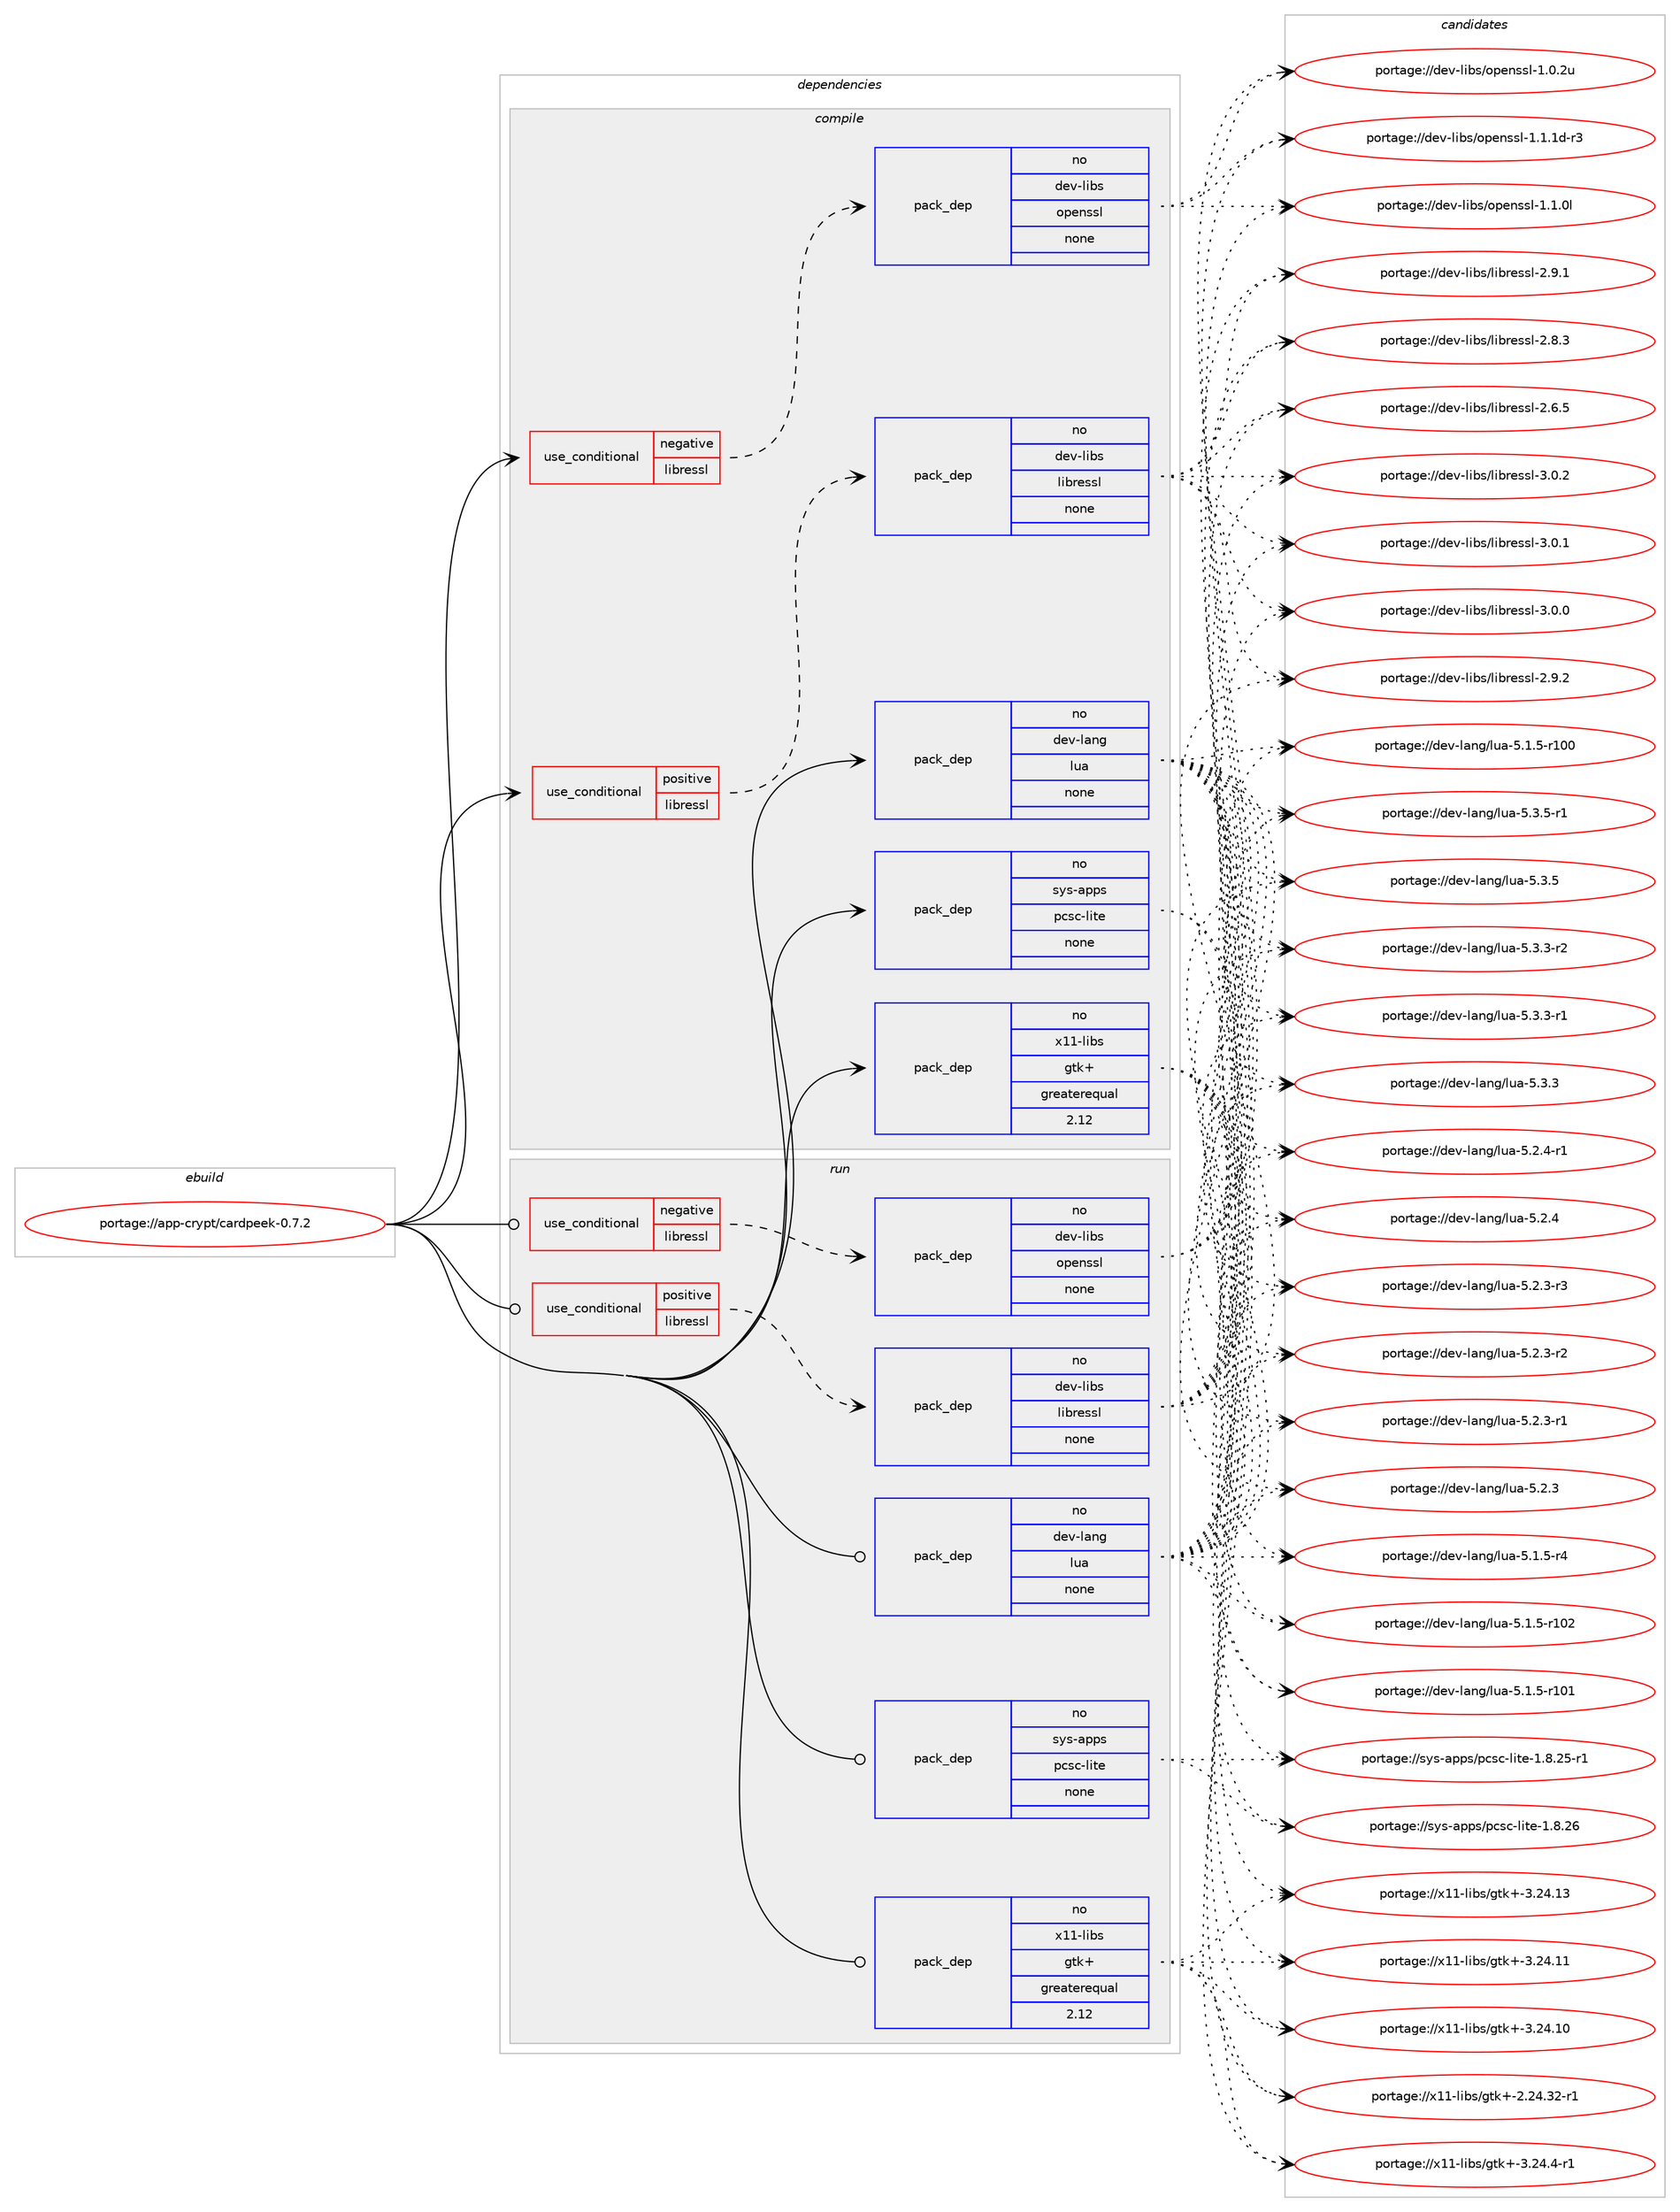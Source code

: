 digraph prolog {

# *************
# Graph options
# *************

newrank=true;
concentrate=true;
compound=true;
graph [rankdir=LR,fontname=Helvetica,fontsize=10,ranksep=1.5];#, ranksep=2.5, nodesep=0.2];
edge  [arrowhead=vee];
node  [fontname=Helvetica,fontsize=10];

# **********
# The ebuild
# **********

subgraph cluster_leftcol {
color=gray;
label=<<i>ebuild</i>>;
id [label="portage://app-crypt/cardpeek-0.7.2", color=red, width=4, href="../app-crypt/cardpeek-0.7.2.svg"];
}

# ****************
# The dependencies
# ****************

subgraph cluster_midcol {
color=gray;
label=<<i>dependencies</i>>;
subgraph cluster_compile {
fillcolor="#eeeeee";
style=filled;
label=<<i>compile</i>>;
subgraph cond151719 {
dependency643904 [label=<<TABLE BORDER="0" CELLBORDER="1" CELLSPACING="0" CELLPADDING="4"><TR><TD ROWSPAN="3" CELLPADDING="10">use_conditional</TD></TR><TR><TD>negative</TD></TR><TR><TD>libressl</TD></TR></TABLE>>, shape=none, color=red];
subgraph pack483619 {
dependency643905 [label=<<TABLE BORDER="0" CELLBORDER="1" CELLSPACING="0" CELLPADDING="4" WIDTH="220"><TR><TD ROWSPAN="6" CELLPADDING="30">pack_dep</TD></TR><TR><TD WIDTH="110">no</TD></TR><TR><TD>dev-libs</TD></TR><TR><TD>openssl</TD></TR><TR><TD>none</TD></TR><TR><TD></TD></TR></TABLE>>, shape=none, color=blue];
}
dependency643904:e -> dependency643905:w [weight=20,style="dashed",arrowhead="vee"];
}
id:e -> dependency643904:w [weight=20,style="solid",arrowhead="vee"];
subgraph cond151720 {
dependency643906 [label=<<TABLE BORDER="0" CELLBORDER="1" CELLSPACING="0" CELLPADDING="4"><TR><TD ROWSPAN="3" CELLPADDING="10">use_conditional</TD></TR><TR><TD>positive</TD></TR><TR><TD>libressl</TD></TR></TABLE>>, shape=none, color=red];
subgraph pack483620 {
dependency643907 [label=<<TABLE BORDER="0" CELLBORDER="1" CELLSPACING="0" CELLPADDING="4" WIDTH="220"><TR><TD ROWSPAN="6" CELLPADDING="30">pack_dep</TD></TR><TR><TD WIDTH="110">no</TD></TR><TR><TD>dev-libs</TD></TR><TR><TD>libressl</TD></TR><TR><TD>none</TD></TR><TR><TD></TD></TR></TABLE>>, shape=none, color=blue];
}
dependency643906:e -> dependency643907:w [weight=20,style="dashed",arrowhead="vee"];
}
id:e -> dependency643906:w [weight=20,style="solid",arrowhead="vee"];
subgraph pack483621 {
dependency643908 [label=<<TABLE BORDER="0" CELLBORDER="1" CELLSPACING="0" CELLPADDING="4" WIDTH="220"><TR><TD ROWSPAN="6" CELLPADDING="30">pack_dep</TD></TR><TR><TD WIDTH="110">no</TD></TR><TR><TD>dev-lang</TD></TR><TR><TD>lua</TD></TR><TR><TD>none</TD></TR><TR><TD></TD></TR></TABLE>>, shape=none, color=blue];
}
id:e -> dependency643908:w [weight=20,style="solid",arrowhead="vee"];
subgraph pack483622 {
dependency643909 [label=<<TABLE BORDER="0" CELLBORDER="1" CELLSPACING="0" CELLPADDING="4" WIDTH="220"><TR><TD ROWSPAN="6" CELLPADDING="30">pack_dep</TD></TR><TR><TD WIDTH="110">no</TD></TR><TR><TD>sys-apps</TD></TR><TR><TD>pcsc-lite</TD></TR><TR><TD>none</TD></TR><TR><TD></TD></TR></TABLE>>, shape=none, color=blue];
}
id:e -> dependency643909:w [weight=20,style="solid",arrowhead="vee"];
subgraph pack483623 {
dependency643910 [label=<<TABLE BORDER="0" CELLBORDER="1" CELLSPACING="0" CELLPADDING="4" WIDTH="220"><TR><TD ROWSPAN="6" CELLPADDING="30">pack_dep</TD></TR><TR><TD WIDTH="110">no</TD></TR><TR><TD>x11-libs</TD></TR><TR><TD>gtk+</TD></TR><TR><TD>greaterequal</TD></TR><TR><TD>2.12</TD></TR></TABLE>>, shape=none, color=blue];
}
id:e -> dependency643910:w [weight=20,style="solid",arrowhead="vee"];
}
subgraph cluster_compileandrun {
fillcolor="#eeeeee";
style=filled;
label=<<i>compile and run</i>>;
}
subgraph cluster_run {
fillcolor="#eeeeee";
style=filled;
label=<<i>run</i>>;
subgraph cond151721 {
dependency643911 [label=<<TABLE BORDER="0" CELLBORDER="1" CELLSPACING="0" CELLPADDING="4"><TR><TD ROWSPAN="3" CELLPADDING="10">use_conditional</TD></TR><TR><TD>negative</TD></TR><TR><TD>libressl</TD></TR></TABLE>>, shape=none, color=red];
subgraph pack483624 {
dependency643912 [label=<<TABLE BORDER="0" CELLBORDER="1" CELLSPACING="0" CELLPADDING="4" WIDTH="220"><TR><TD ROWSPAN="6" CELLPADDING="30">pack_dep</TD></TR><TR><TD WIDTH="110">no</TD></TR><TR><TD>dev-libs</TD></TR><TR><TD>openssl</TD></TR><TR><TD>none</TD></TR><TR><TD></TD></TR></TABLE>>, shape=none, color=blue];
}
dependency643911:e -> dependency643912:w [weight=20,style="dashed",arrowhead="vee"];
}
id:e -> dependency643911:w [weight=20,style="solid",arrowhead="odot"];
subgraph cond151722 {
dependency643913 [label=<<TABLE BORDER="0" CELLBORDER="1" CELLSPACING="0" CELLPADDING="4"><TR><TD ROWSPAN="3" CELLPADDING="10">use_conditional</TD></TR><TR><TD>positive</TD></TR><TR><TD>libressl</TD></TR></TABLE>>, shape=none, color=red];
subgraph pack483625 {
dependency643914 [label=<<TABLE BORDER="0" CELLBORDER="1" CELLSPACING="0" CELLPADDING="4" WIDTH="220"><TR><TD ROWSPAN="6" CELLPADDING="30">pack_dep</TD></TR><TR><TD WIDTH="110">no</TD></TR><TR><TD>dev-libs</TD></TR><TR><TD>libressl</TD></TR><TR><TD>none</TD></TR><TR><TD></TD></TR></TABLE>>, shape=none, color=blue];
}
dependency643913:e -> dependency643914:w [weight=20,style="dashed",arrowhead="vee"];
}
id:e -> dependency643913:w [weight=20,style="solid",arrowhead="odot"];
subgraph pack483626 {
dependency643915 [label=<<TABLE BORDER="0" CELLBORDER="1" CELLSPACING="0" CELLPADDING="4" WIDTH="220"><TR><TD ROWSPAN="6" CELLPADDING="30">pack_dep</TD></TR><TR><TD WIDTH="110">no</TD></TR><TR><TD>dev-lang</TD></TR><TR><TD>lua</TD></TR><TR><TD>none</TD></TR><TR><TD></TD></TR></TABLE>>, shape=none, color=blue];
}
id:e -> dependency643915:w [weight=20,style="solid",arrowhead="odot"];
subgraph pack483627 {
dependency643916 [label=<<TABLE BORDER="0" CELLBORDER="1" CELLSPACING="0" CELLPADDING="4" WIDTH="220"><TR><TD ROWSPAN="6" CELLPADDING="30">pack_dep</TD></TR><TR><TD WIDTH="110">no</TD></TR><TR><TD>sys-apps</TD></TR><TR><TD>pcsc-lite</TD></TR><TR><TD>none</TD></TR><TR><TD></TD></TR></TABLE>>, shape=none, color=blue];
}
id:e -> dependency643916:w [weight=20,style="solid",arrowhead="odot"];
subgraph pack483628 {
dependency643917 [label=<<TABLE BORDER="0" CELLBORDER="1" CELLSPACING="0" CELLPADDING="4" WIDTH="220"><TR><TD ROWSPAN="6" CELLPADDING="30">pack_dep</TD></TR><TR><TD WIDTH="110">no</TD></TR><TR><TD>x11-libs</TD></TR><TR><TD>gtk+</TD></TR><TR><TD>greaterequal</TD></TR><TR><TD>2.12</TD></TR></TABLE>>, shape=none, color=blue];
}
id:e -> dependency643917:w [weight=20,style="solid",arrowhead="odot"];
}
}

# **************
# The candidates
# **************

subgraph cluster_choices {
rank=same;
color=gray;
label=<<i>candidates</i>>;

subgraph choice483619 {
color=black;
nodesep=1;
choice1001011184510810598115471111121011101151151084549464946491004511451 [label="portage://dev-libs/openssl-1.1.1d-r3", color=red, width=4,href="../dev-libs/openssl-1.1.1d-r3.svg"];
choice100101118451081059811547111112101110115115108454946494648108 [label="portage://dev-libs/openssl-1.1.0l", color=red, width=4,href="../dev-libs/openssl-1.1.0l.svg"];
choice100101118451081059811547111112101110115115108454946484650117 [label="portage://dev-libs/openssl-1.0.2u", color=red, width=4,href="../dev-libs/openssl-1.0.2u.svg"];
dependency643905:e -> choice1001011184510810598115471111121011101151151084549464946491004511451:w [style=dotted,weight="100"];
dependency643905:e -> choice100101118451081059811547111112101110115115108454946494648108:w [style=dotted,weight="100"];
dependency643905:e -> choice100101118451081059811547111112101110115115108454946484650117:w [style=dotted,weight="100"];
}
subgraph choice483620 {
color=black;
nodesep=1;
choice10010111845108105981154710810598114101115115108455146484650 [label="portage://dev-libs/libressl-3.0.2", color=red, width=4,href="../dev-libs/libressl-3.0.2.svg"];
choice10010111845108105981154710810598114101115115108455146484649 [label="portage://dev-libs/libressl-3.0.1", color=red, width=4,href="../dev-libs/libressl-3.0.1.svg"];
choice10010111845108105981154710810598114101115115108455146484648 [label="portage://dev-libs/libressl-3.0.0", color=red, width=4,href="../dev-libs/libressl-3.0.0.svg"];
choice10010111845108105981154710810598114101115115108455046574650 [label="portage://dev-libs/libressl-2.9.2", color=red, width=4,href="../dev-libs/libressl-2.9.2.svg"];
choice10010111845108105981154710810598114101115115108455046574649 [label="portage://dev-libs/libressl-2.9.1", color=red, width=4,href="../dev-libs/libressl-2.9.1.svg"];
choice10010111845108105981154710810598114101115115108455046564651 [label="portage://dev-libs/libressl-2.8.3", color=red, width=4,href="../dev-libs/libressl-2.8.3.svg"];
choice10010111845108105981154710810598114101115115108455046544653 [label="portage://dev-libs/libressl-2.6.5", color=red, width=4,href="../dev-libs/libressl-2.6.5.svg"];
dependency643907:e -> choice10010111845108105981154710810598114101115115108455146484650:w [style=dotted,weight="100"];
dependency643907:e -> choice10010111845108105981154710810598114101115115108455146484649:w [style=dotted,weight="100"];
dependency643907:e -> choice10010111845108105981154710810598114101115115108455146484648:w [style=dotted,weight="100"];
dependency643907:e -> choice10010111845108105981154710810598114101115115108455046574650:w [style=dotted,weight="100"];
dependency643907:e -> choice10010111845108105981154710810598114101115115108455046574649:w [style=dotted,weight="100"];
dependency643907:e -> choice10010111845108105981154710810598114101115115108455046564651:w [style=dotted,weight="100"];
dependency643907:e -> choice10010111845108105981154710810598114101115115108455046544653:w [style=dotted,weight="100"];
}
subgraph choice483621 {
color=black;
nodesep=1;
choice100101118451089711010347108117974553465146534511449 [label="portage://dev-lang/lua-5.3.5-r1", color=red, width=4,href="../dev-lang/lua-5.3.5-r1.svg"];
choice10010111845108971101034710811797455346514653 [label="portage://dev-lang/lua-5.3.5", color=red, width=4,href="../dev-lang/lua-5.3.5.svg"];
choice100101118451089711010347108117974553465146514511450 [label="portage://dev-lang/lua-5.3.3-r2", color=red, width=4,href="../dev-lang/lua-5.3.3-r2.svg"];
choice100101118451089711010347108117974553465146514511449 [label="portage://dev-lang/lua-5.3.3-r1", color=red, width=4,href="../dev-lang/lua-5.3.3-r1.svg"];
choice10010111845108971101034710811797455346514651 [label="portage://dev-lang/lua-5.3.3", color=red, width=4,href="../dev-lang/lua-5.3.3.svg"];
choice100101118451089711010347108117974553465046524511449 [label="portage://dev-lang/lua-5.2.4-r1", color=red, width=4,href="../dev-lang/lua-5.2.4-r1.svg"];
choice10010111845108971101034710811797455346504652 [label="portage://dev-lang/lua-5.2.4", color=red, width=4,href="../dev-lang/lua-5.2.4.svg"];
choice100101118451089711010347108117974553465046514511451 [label="portage://dev-lang/lua-5.2.3-r3", color=red, width=4,href="../dev-lang/lua-5.2.3-r3.svg"];
choice100101118451089711010347108117974553465046514511450 [label="portage://dev-lang/lua-5.2.3-r2", color=red, width=4,href="../dev-lang/lua-5.2.3-r2.svg"];
choice100101118451089711010347108117974553465046514511449 [label="portage://dev-lang/lua-5.2.3-r1", color=red, width=4,href="../dev-lang/lua-5.2.3-r1.svg"];
choice10010111845108971101034710811797455346504651 [label="portage://dev-lang/lua-5.2.3", color=red, width=4,href="../dev-lang/lua-5.2.3.svg"];
choice100101118451089711010347108117974553464946534511452 [label="portage://dev-lang/lua-5.1.5-r4", color=red, width=4,href="../dev-lang/lua-5.1.5-r4.svg"];
choice1001011184510897110103471081179745534649465345114494850 [label="portage://dev-lang/lua-5.1.5-r102", color=red, width=4,href="../dev-lang/lua-5.1.5-r102.svg"];
choice1001011184510897110103471081179745534649465345114494849 [label="portage://dev-lang/lua-5.1.5-r101", color=red, width=4,href="../dev-lang/lua-5.1.5-r101.svg"];
choice1001011184510897110103471081179745534649465345114494848 [label="portage://dev-lang/lua-5.1.5-r100", color=red, width=4,href="../dev-lang/lua-5.1.5-r100.svg"];
dependency643908:e -> choice100101118451089711010347108117974553465146534511449:w [style=dotted,weight="100"];
dependency643908:e -> choice10010111845108971101034710811797455346514653:w [style=dotted,weight="100"];
dependency643908:e -> choice100101118451089711010347108117974553465146514511450:w [style=dotted,weight="100"];
dependency643908:e -> choice100101118451089711010347108117974553465146514511449:w [style=dotted,weight="100"];
dependency643908:e -> choice10010111845108971101034710811797455346514651:w [style=dotted,weight="100"];
dependency643908:e -> choice100101118451089711010347108117974553465046524511449:w [style=dotted,weight="100"];
dependency643908:e -> choice10010111845108971101034710811797455346504652:w [style=dotted,weight="100"];
dependency643908:e -> choice100101118451089711010347108117974553465046514511451:w [style=dotted,weight="100"];
dependency643908:e -> choice100101118451089711010347108117974553465046514511450:w [style=dotted,weight="100"];
dependency643908:e -> choice100101118451089711010347108117974553465046514511449:w [style=dotted,weight="100"];
dependency643908:e -> choice10010111845108971101034710811797455346504651:w [style=dotted,weight="100"];
dependency643908:e -> choice100101118451089711010347108117974553464946534511452:w [style=dotted,weight="100"];
dependency643908:e -> choice1001011184510897110103471081179745534649465345114494850:w [style=dotted,weight="100"];
dependency643908:e -> choice1001011184510897110103471081179745534649465345114494849:w [style=dotted,weight="100"];
dependency643908:e -> choice1001011184510897110103471081179745534649465345114494848:w [style=dotted,weight="100"];
}
subgraph choice483622 {
color=black;
nodesep=1;
choice11512111545971121121154711299115994510810511610145494656465054 [label="portage://sys-apps/pcsc-lite-1.8.26", color=red, width=4,href="../sys-apps/pcsc-lite-1.8.26.svg"];
choice115121115459711211211547112991159945108105116101454946564650534511449 [label="portage://sys-apps/pcsc-lite-1.8.25-r1", color=red, width=4,href="../sys-apps/pcsc-lite-1.8.25-r1.svg"];
dependency643909:e -> choice11512111545971121121154711299115994510810511610145494656465054:w [style=dotted,weight="100"];
dependency643909:e -> choice115121115459711211211547112991159945108105116101454946564650534511449:w [style=dotted,weight="100"];
}
subgraph choice483623 {
color=black;
nodesep=1;
choice120494945108105981154710311610743455146505246524511449 [label="portage://x11-libs/gtk+-3.24.4-r1", color=red, width=4,href="../x11-libs/gtk+-3.24.4-r1.svg"];
choice1204949451081059811547103116107434551465052464951 [label="portage://x11-libs/gtk+-3.24.13", color=red, width=4,href="../x11-libs/gtk+-3.24.13.svg"];
choice1204949451081059811547103116107434551465052464949 [label="portage://x11-libs/gtk+-3.24.11", color=red, width=4,href="../x11-libs/gtk+-3.24.11.svg"];
choice1204949451081059811547103116107434551465052464948 [label="portage://x11-libs/gtk+-3.24.10", color=red, width=4,href="../x11-libs/gtk+-3.24.10.svg"];
choice12049494510810598115471031161074345504650524651504511449 [label="portage://x11-libs/gtk+-2.24.32-r1", color=red, width=4,href="../x11-libs/gtk+-2.24.32-r1.svg"];
dependency643910:e -> choice120494945108105981154710311610743455146505246524511449:w [style=dotted,weight="100"];
dependency643910:e -> choice1204949451081059811547103116107434551465052464951:w [style=dotted,weight="100"];
dependency643910:e -> choice1204949451081059811547103116107434551465052464949:w [style=dotted,weight="100"];
dependency643910:e -> choice1204949451081059811547103116107434551465052464948:w [style=dotted,weight="100"];
dependency643910:e -> choice12049494510810598115471031161074345504650524651504511449:w [style=dotted,weight="100"];
}
subgraph choice483624 {
color=black;
nodesep=1;
choice1001011184510810598115471111121011101151151084549464946491004511451 [label="portage://dev-libs/openssl-1.1.1d-r3", color=red, width=4,href="../dev-libs/openssl-1.1.1d-r3.svg"];
choice100101118451081059811547111112101110115115108454946494648108 [label="portage://dev-libs/openssl-1.1.0l", color=red, width=4,href="../dev-libs/openssl-1.1.0l.svg"];
choice100101118451081059811547111112101110115115108454946484650117 [label="portage://dev-libs/openssl-1.0.2u", color=red, width=4,href="../dev-libs/openssl-1.0.2u.svg"];
dependency643912:e -> choice1001011184510810598115471111121011101151151084549464946491004511451:w [style=dotted,weight="100"];
dependency643912:e -> choice100101118451081059811547111112101110115115108454946494648108:w [style=dotted,weight="100"];
dependency643912:e -> choice100101118451081059811547111112101110115115108454946484650117:w [style=dotted,weight="100"];
}
subgraph choice483625 {
color=black;
nodesep=1;
choice10010111845108105981154710810598114101115115108455146484650 [label="portage://dev-libs/libressl-3.0.2", color=red, width=4,href="../dev-libs/libressl-3.0.2.svg"];
choice10010111845108105981154710810598114101115115108455146484649 [label="portage://dev-libs/libressl-3.0.1", color=red, width=4,href="../dev-libs/libressl-3.0.1.svg"];
choice10010111845108105981154710810598114101115115108455146484648 [label="portage://dev-libs/libressl-3.0.0", color=red, width=4,href="../dev-libs/libressl-3.0.0.svg"];
choice10010111845108105981154710810598114101115115108455046574650 [label="portage://dev-libs/libressl-2.9.2", color=red, width=4,href="../dev-libs/libressl-2.9.2.svg"];
choice10010111845108105981154710810598114101115115108455046574649 [label="portage://dev-libs/libressl-2.9.1", color=red, width=4,href="../dev-libs/libressl-2.9.1.svg"];
choice10010111845108105981154710810598114101115115108455046564651 [label="portage://dev-libs/libressl-2.8.3", color=red, width=4,href="../dev-libs/libressl-2.8.3.svg"];
choice10010111845108105981154710810598114101115115108455046544653 [label="portage://dev-libs/libressl-2.6.5", color=red, width=4,href="../dev-libs/libressl-2.6.5.svg"];
dependency643914:e -> choice10010111845108105981154710810598114101115115108455146484650:w [style=dotted,weight="100"];
dependency643914:e -> choice10010111845108105981154710810598114101115115108455146484649:w [style=dotted,weight="100"];
dependency643914:e -> choice10010111845108105981154710810598114101115115108455146484648:w [style=dotted,weight="100"];
dependency643914:e -> choice10010111845108105981154710810598114101115115108455046574650:w [style=dotted,weight="100"];
dependency643914:e -> choice10010111845108105981154710810598114101115115108455046574649:w [style=dotted,weight="100"];
dependency643914:e -> choice10010111845108105981154710810598114101115115108455046564651:w [style=dotted,weight="100"];
dependency643914:e -> choice10010111845108105981154710810598114101115115108455046544653:w [style=dotted,weight="100"];
}
subgraph choice483626 {
color=black;
nodesep=1;
choice100101118451089711010347108117974553465146534511449 [label="portage://dev-lang/lua-5.3.5-r1", color=red, width=4,href="../dev-lang/lua-5.3.5-r1.svg"];
choice10010111845108971101034710811797455346514653 [label="portage://dev-lang/lua-5.3.5", color=red, width=4,href="../dev-lang/lua-5.3.5.svg"];
choice100101118451089711010347108117974553465146514511450 [label="portage://dev-lang/lua-5.3.3-r2", color=red, width=4,href="../dev-lang/lua-5.3.3-r2.svg"];
choice100101118451089711010347108117974553465146514511449 [label="portage://dev-lang/lua-5.3.3-r1", color=red, width=4,href="../dev-lang/lua-5.3.3-r1.svg"];
choice10010111845108971101034710811797455346514651 [label="portage://dev-lang/lua-5.3.3", color=red, width=4,href="../dev-lang/lua-5.3.3.svg"];
choice100101118451089711010347108117974553465046524511449 [label="portage://dev-lang/lua-5.2.4-r1", color=red, width=4,href="../dev-lang/lua-5.2.4-r1.svg"];
choice10010111845108971101034710811797455346504652 [label="portage://dev-lang/lua-5.2.4", color=red, width=4,href="../dev-lang/lua-5.2.4.svg"];
choice100101118451089711010347108117974553465046514511451 [label="portage://dev-lang/lua-5.2.3-r3", color=red, width=4,href="../dev-lang/lua-5.2.3-r3.svg"];
choice100101118451089711010347108117974553465046514511450 [label="portage://dev-lang/lua-5.2.3-r2", color=red, width=4,href="../dev-lang/lua-5.2.3-r2.svg"];
choice100101118451089711010347108117974553465046514511449 [label="portage://dev-lang/lua-5.2.3-r1", color=red, width=4,href="../dev-lang/lua-5.2.3-r1.svg"];
choice10010111845108971101034710811797455346504651 [label="portage://dev-lang/lua-5.2.3", color=red, width=4,href="../dev-lang/lua-5.2.3.svg"];
choice100101118451089711010347108117974553464946534511452 [label="portage://dev-lang/lua-5.1.5-r4", color=red, width=4,href="../dev-lang/lua-5.1.5-r4.svg"];
choice1001011184510897110103471081179745534649465345114494850 [label="portage://dev-lang/lua-5.1.5-r102", color=red, width=4,href="../dev-lang/lua-5.1.5-r102.svg"];
choice1001011184510897110103471081179745534649465345114494849 [label="portage://dev-lang/lua-5.1.5-r101", color=red, width=4,href="../dev-lang/lua-5.1.5-r101.svg"];
choice1001011184510897110103471081179745534649465345114494848 [label="portage://dev-lang/lua-5.1.5-r100", color=red, width=4,href="../dev-lang/lua-5.1.5-r100.svg"];
dependency643915:e -> choice100101118451089711010347108117974553465146534511449:w [style=dotted,weight="100"];
dependency643915:e -> choice10010111845108971101034710811797455346514653:w [style=dotted,weight="100"];
dependency643915:e -> choice100101118451089711010347108117974553465146514511450:w [style=dotted,weight="100"];
dependency643915:e -> choice100101118451089711010347108117974553465146514511449:w [style=dotted,weight="100"];
dependency643915:e -> choice10010111845108971101034710811797455346514651:w [style=dotted,weight="100"];
dependency643915:e -> choice100101118451089711010347108117974553465046524511449:w [style=dotted,weight="100"];
dependency643915:e -> choice10010111845108971101034710811797455346504652:w [style=dotted,weight="100"];
dependency643915:e -> choice100101118451089711010347108117974553465046514511451:w [style=dotted,weight="100"];
dependency643915:e -> choice100101118451089711010347108117974553465046514511450:w [style=dotted,weight="100"];
dependency643915:e -> choice100101118451089711010347108117974553465046514511449:w [style=dotted,weight="100"];
dependency643915:e -> choice10010111845108971101034710811797455346504651:w [style=dotted,weight="100"];
dependency643915:e -> choice100101118451089711010347108117974553464946534511452:w [style=dotted,weight="100"];
dependency643915:e -> choice1001011184510897110103471081179745534649465345114494850:w [style=dotted,weight="100"];
dependency643915:e -> choice1001011184510897110103471081179745534649465345114494849:w [style=dotted,weight="100"];
dependency643915:e -> choice1001011184510897110103471081179745534649465345114494848:w [style=dotted,weight="100"];
}
subgraph choice483627 {
color=black;
nodesep=1;
choice11512111545971121121154711299115994510810511610145494656465054 [label="portage://sys-apps/pcsc-lite-1.8.26", color=red, width=4,href="../sys-apps/pcsc-lite-1.8.26.svg"];
choice115121115459711211211547112991159945108105116101454946564650534511449 [label="portage://sys-apps/pcsc-lite-1.8.25-r1", color=red, width=4,href="../sys-apps/pcsc-lite-1.8.25-r1.svg"];
dependency643916:e -> choice11512111545971121121154711299115994510810511610145494656465054:w [style=dotted,weight="100"];
dependency643916:e -> choice115121115459711211211547112991159945108105116101454946564650534511449:w [style=dotted,weight="100"];
}
subgraph choice483628 {
color=black;
nodesep=1;
choice120494945108105981154710311610743455146505246524511449 [label="portage://x11-libs/gtk+-3.24.4-r1", color=red, width=4,href="../x11-libs/gtk+-3.24.4-r1.svg"];
choice1204949451081059811547103116107434551465052464951 [label="portage://x11-libs/gtk+-3.24.13", color=red, width=4,href="../x11-libs/gtk+-3.24.13.svg"];
choice1204949451081059811547103116107434551465052464949 [label="portage://x11-libs/gtk+-3.24.11", color=red, width=4,href="../x11-libs/gtk+-3.24.11.svg"];
choice1204949451081059811547103116107434551465052464948 [label="portage://x11-libs/gtk+-3.24.10", color=red, width=4,href="../x11-libs/gtk+-3.24.10.svg"];
choice12049494510810598115471031161074345504650524651504511449 [label="portage://x11-libs/gtk+-2.24.32-r1", color=red, width=4,href="../x11-libs/gtk+-2.24.32-r1.svg"];
dependency643917:e -> choice120494945108105981154710311610743455146505246524511449:w [style=dotted,weight="100"];
dependency643917:e -> choice1204949451081059811547103116107434551465052464951:w [style=dotted,weight="100"];
dependency643917:e -> choice1204949451081059811547103116107434551465052464949:w [style=dotted,weight="100"];
dependency643917:e -> choice1204949451081059811547103116107434551465052464948:w [style=dotted,weight="100"];
dependency643917:e -> choice12049494510810598115471031161074345504650524651504511449:w [style=dotted,weight="100"];
}
}

}
